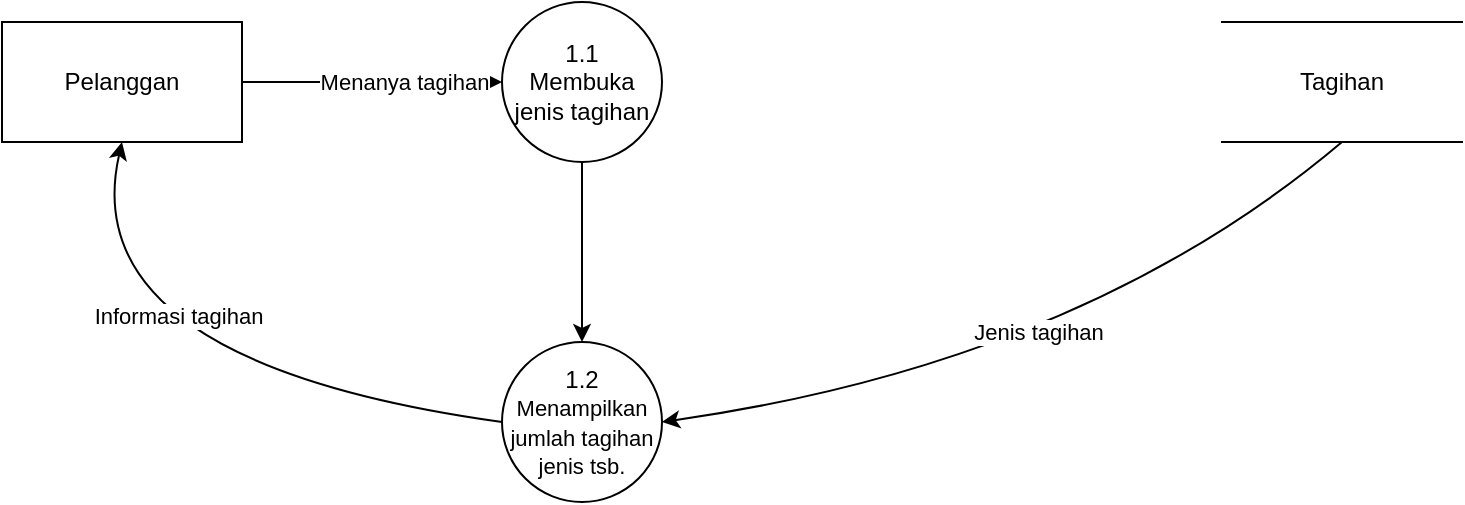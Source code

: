 <mxfile version="12.9.12" type="github" pages="6">
  <diagram id="x2uyPV3DHObJosfZB0lo" name="Page-1">
    <mxGraphModel dx="868" dy="482" grid="1" gridSize="10" guides="1" tooltips="1" connect="1" arrows="1" fold="1" page="1" pageScale="1" pageWidth="850" pageHeight="1100" math="0" shadow="0">
      <root>
        <mxCell id="0" />
        <mxCell id="1" parent="0" />
        <mxCell id="YeDz2mBLeD67s4_r0smp-1" value="Tagihan" style="shape=partialRectangle;whiteSpace=wrap;html=1;left=0;right=0;fillColor=none;" vertex="1" parent="1">
          <mxGeometry x="690" y="60" width="120" height="60" as="geometry" />
        </mxCell>
        <mxCell id="YeDz2mBLeD67s4_r0smp-2" value="1.1&lt;br&gt;Membuka jenis tagihan" style="ellipse;whiteSpace=wrap;html=1;aspect=fixed;" vertex="1" parent="1">
          <mxGeometry x="330" y="50" width="80" height="80" as="geometry" />
        </mxCell>
        <mxCell id="YeDz2mBLeD67s4_r0smp-3" value="Pelanggan" style="rounded=0;whiteSpace=wrap;html=1;" vertex="1" parent="1">
          <mxGeometry x="80" y="60" width="120" height="60" as="geometry" />
        </mxCell>
        <mxCell id="YeDz2mBLeD67s4_r0smp-4" value="1.2&lt;br&gt;&lt;span style=&quot;font-size: 11px&quot;&gt;Menampilkan jumlah tagihan&lt;/span&gt;&lt;br style=&quot;font-size: 11px&quot;&gt;&lt;span style=&quot;font-size: 11px&quot;&gt;jenis tsb.&lt;/span&gt;" style="ellipse;whiteSpace=wrap;html=1;aspect=fixed;" vertex="1" parent="1">
          <mxGeometry x="330" y="220" width="80" height="80" as="geometry" />
        </mxCell>
        <mxCell id="YeDz2mBLeD67s4_r0smp-5" value="" style="endArrow=classic;html=1;exitX=1;exitY=0.5;exitDx=0;exitDy=0;entryX=0;entryY=0.5;entryDx=0;entryDy=0;" edge="1" parent="1" source="YeDz2mBLeD67s4_r0smp-3" target="YeDz2mBLeD67s4_r0smp-2">
          <mxGeometry width="50" height="50" relative="1" as="geometry">
            <mxPoint x="400" y="280" as="sourcePoint" />
            <mxPoint x="450" y="230" as="targetPoint" />
            <Array as="points" />
          </mxGeometry>
        </mxCell>
        <mxCell id="YeDz2mBLeD67s4_r0smp-6" value="Menanya tagihan" style="edgeLabel;html=1;align=center;verticalAlign=middle;resizable=0;points=[];" vertex="1" connectable="0" parent="YeDz2mBLeD67s4_r0smp-5">
          <mxGeometry x="0.246" relative="1" as="geometry">
            <mxPoint as="offset" />
          </mxGeometry>
        </mxCell>
        <mxCell id="YeDz2mBLeD67s4_r0smp-7" value="" style="endArrow=classic;html=1;entryX=0.5;entryY=0;entryDx=0;entryDy=0;exitX=0.5;exitY=1;exitDx=0;exitDy=0;" edge="1" parent="1" source="YeDz2mBLeD67s4_r0smp-2" target="YeDz2mBLeD67s4_r0smp-4">
          <mxGeometry width="50" height="50" relative="1" as="geometry">
            <mxPoint x="350" y="180" as="sourcePoint" />
            <mxPoint x="400" y="130" as="targetPoint" />
          </mxGeometry>
        </mxCell>
        <mxCell id="YeDz2mBLeD67s4_r0smp-10" value="" style="curved=1;endArrow=classic;html=1;entryX=1;entryY=0.5;entryDx=0;entryDy=0;exitX=0.5;exitY=1;exitDx=0;exitDy=0;" edge="1" parent="1" source="YeDz2mBLeD67s4_r0smp-1" target="YeDz2mBLeD67s4_r0smp-4">
          <mxGeometry width="50" height="50" relative="1" as="geometry">
            <mxPoint x="550" y="260" as="sourcePoint" />
            <mxPoint x="600" y="210" as="targetPoint" />
            <Array as="points">
              <mxPoint x="620" y="230" />
            </Array>
          </mxGeometry>
        </mxCell>
        <mxCell id="YeDz2mBLeD67s4_r0smp-11" value="Jenis tagihan" style="edgeLabel;html=1;align=center;verticalAlign=middle;resizable=0;points=[];" vertex="1" connectable="0" parent="YeDz2mBLeD67s4_r0smp-10">
          <mxGeometry x="-0.109" y="-27" relative="1" as="geometry">
            <mxPoint x="-18" y="11" as="offset" />
          </mxGeometry>
        </mxCell>
        <mxCell id="YeDz2mBLeD67s4_r0smp-12" value="" style="curved=1;endArrow=classic;html=1;entryX=0.5;entryY=1;entryDx=0;entryDy=0;exitX=0;exitY=0.5;exitDx=0;exitDy=0;" edge="1" parent="1" source="YeDz2mBLeD67s4_r0smp-4" target="YeDz2mBLeD67s4_r0smp-3">
          <mxGeometry width="50" height="50" relative="1" as="geometry">
            <mxPoint x="115" y="280" as="sourcePoint" />
            <mxPoint x="165" y="230" as="targetPoint" />
            <Array as="points">
              <mxPoint x="115" y="230" />
            </Array>
          </mxGeometry>
        </mxCell>
        <mxCell id="YeDz2mBLeD67s4_r0smp-13" value="Informasi tagihan" style="edgeLabel;html=1;align=center;verticalAlign=middle;resizable=0;points=[];" vertex="1" connectable="0" parent="YeDz2mBLeD67s4_r0smp-12">
          <mxGeometry x="0.023" y="-30" relative="1" as="geometry">
            <mxPoint as="offset" />
          </mxGeometry>
        </mxCell>
      </root>
    </mxGraphModel>
  </diagram>
  <diagram id="XRRsipcDkSFT9Oon70fi" name="DFD Level 0">
    <mxGraphModel dx="868" dy="482" grid="1" gridSize="10" guides="1" tooltips="1" connect="1" arrows="1" fold="1" page="1" pageScale="1" pageWidth="850" pageHeight="1100" math="0" shadow="0">
      <root>
        <mxCell id="V5nm6VMEsf42pmlOnBFW-0" />
        <mxCell id="V5nm6VMEsf42pmlOnBFW-1" parent="V5nm6VMEsf42pmlOnBFW-0" />
        <mxCell id="5T3c043r2tiSzCl4PbMu-0" value="Admin" style="rounded=0;whiteSpace=wrap;html=1;" vertex="1" parent="V5nm6VMEsf42pmlOnBFW-1">
          <mxGeometry x="40" y="40" width="120" height="60" as="geometry" />
        </mxCell>
        <mxCell id="5T3c043r2tiSzCl4PbMu-1" value="1.0&lt;br&gt;Input Data Jenis Transaksi" style="ellipse;whiteSpace=wrap;html=1;aspect=fixed;" vertex="1" parent="V5nm6VMEsf42pmlOnBFW-1">
          <mxGeometry x="340" y="30" width="80" height="80" as="geometry" />
        </mxCell>
        <mxCell id="5T3c043r2tiSzCl4PbMu-2" value="Data Jenis Transaksi" style="shape=partialRectangle;whiteSpace=wrap;html=1;left=0;right=0;fillColor=none;" vertex="1" parent="V5nm6VMEsf42pmlOnBFW-1">
          <mxGeometry x="660" y="40" width="120" height="60" as="geometry" />
        </mxCell>
        <mxCell id="5T3c043r2tiSzCl4PbMu-3" value="2.0&lt;br&gt;Input Data Pelanggan" style="ellipse;whiteSpace=wrap;html=1;aspect=fixed;" vertex="1" parent="V5nm6VMEsf42pmlOnBFW-1">
          <mxGeometry x="340" y="200" width="80" height="80" as="geometry" />
        </mxCell>
        <mxCell id="5T3c043r2tiSzCl4PbMu-4" value="Data Pelanggan" style="shape=partialRectangle;whiteSpace=wrap;html=1;left=0;right=0;fillColor=none;" vertex="1" parent="V5nm6VMEsf42pmlOnBFW-1">
          <mxGeometry x="660" y="210" width="120" height="60" as="geometry" />
        </mxCell>
        <mxCell id="5T3c043r2tiSzCl4PbMu-5" value="3.0&lt;br&gt;Input Pembayaran" style="ellipse;whiteSpace=wrap;html=1;aspect=fixed;" vertex="1" parent="V5nm6VMEsf42pmlOnBFW-1">
          <mxGeometry x="340" y="360" width="80" height="80" as="geometry" />
        </mxCell>
        <mxCell id="5T3c043r2tiSzCl4PbMu-7" value="Data Pembayaran" style="shape=partialRectangle;whiteSpace=wrap;html=1;left=0;right=0;fillColor=none;" vertex="1" parent="V5nm6VMEsf42pmlOnBFW-1">
          <mxGeometry x="40" y="370" width="120" height="60" as="geometry" />
        </mxCell>
        <mxCell id="5T3c043r2tiSzCl4PbMu-8" value="4.0&lt;br&gt;Laporan" style="ellipse;whiteSpace=wrap;html=1;aspect=fixed;" vertex="1" parent="V5nm6VMEsf42pmlOnBFW-1">
          <mxGeometry x="340" y="530" width="80" height="80" as="geometry" />
        </mxCell>
        <mxCell id="5T3c043r2tiSzCl4PbMu-9" value="Ketua Bumdes" style="rounded=0;whiteSpace=wrap;html=1;" vertex="1" parent="V5nm6VMEsf42pmlOnBFW-1">
          <mxGeometry x="710" y="450" width="120" height="60" as="geometry" />
        </mxCell>
        <mxCell id="5T3c043r2tiSzCl4PbMu-11" value="" style="edgeStyle=segmentEdgeStyle;endArrow=classic;html=1;entryX=0;entryY=0.5;entryDx=0;entryDy=0;" edge="1" parent="V5nm6VMEsf42pmlOnBFW-1" target="5T3c043r2tiSzCl4PbMu-2">
          <mxGeometry width="50" height="50" relative="1" as="geometry">
            <mxPoint x="420" y="70" as="sourcePoint" />
            <mxPoint x="470" y="20" as="targetPoint" />
          </mxGeometry>
        </mxCell>
        <mxCell id="5T3c043r2tiSzCl4PbMu-21" value="Data Jenis Transaksi" style="edgeLabel;html=1;align=center;verticalAlign=middle;resizable=0;points=[];" vertex="1" connectable="0" parent="5T3c043r2tiSzCl4PbMu-11">
          <mxGeometry x="-0.35" y="-2" relative="1" as="geometry">
            <mxPoint as="offset" />
          </mxGeometry>
        </mxCell>
        <mxCell id="5T3c043r2tiSzCl4PbMu-12" value="" style="edgeStyle=segmentEdgeStyle;endArrow=classic;html=1;exitX=0.5;exitY=1;exitDx=0;exitDy=0;entryX=0;entryY=0.5;entryDx=0;entryDy=0;" edge="1" parent="V5nm6VMEsf42pmlOnBFW-1" source="5T3c043r2tiSzCl4PbMu-0" target="5T3c043r2tiSzCl4PbMu-3">
          <mxGeometry width="50" height="50" relative="1" as="geometry">
            <mxPoint x="100" y="180" as="sourcePoint" />
            <mxPoint x="150" y="130" as="targetPoint" />
            <Array as="points">
              <mxPoint x="100" y="240" />
            </Array>
          </mxGeometry>
        </mxCell>
        <mxCell id="5T3c043r2tiSzCl4PbMu-22" value="Data Pelanggan" style="edgeLabel;html=1;align=center;verticalAlign=middle;resizable=0;points=[];" vertex="1" connectable="0" parent="5T3c043r2tiSzCl4PbMu-12">
          <mxGeometry x="0.179" y="-2" relative="1" as="geometry">
            <mxPoint as="offset" />
          </mxGeometry>
        </mxCell>
        <mxCell id="5T3c043r2tiSzCl4PbMu-13" value="" style="edgeStyle=segmentEdgeStyle;endArrow=classic;html=1;entryX=0;entryY=0.5;entryDx=0;entryDy=0;" edge="1" parent="V5nm6VMEsf42pmlOnBFW-1" target="5T3c043r2tiSzCl4PbMu-4">
          <mxGeometry width="50" height="50" relative="1" as="geometry">
            <mxPoint x="420" y="240" as="sourcePoint" />
            <mxPoint x="470" y="190" as="targetPoint" />
          </mxGeometry>
        </mxCell>
        <mxCell id="5T3c043r2tiSzCl4PbMu-23" value="Data Pelanggan" style="edgeLabel;html=1;align=center;verticalAlign=middle;resizable=0;points=[];" vertex="1" connectable="0" parent="5T3c043r2tiSzCl4PbMu-13">
          <mxGeometry x="-0.325" y="3" relative="1" as="geometry">
            <mxPoint as="offset" />
          </mxGeometry>
        </mxCell>
        <mxCell id="5T3c043r2tiSzCl4PbMu-14" value="" style="edgeStyle=segmentEdgeStyle;endArrow=classic;html=1;exitX=0.5;exitY=1;exitDx=0;exitDy=0;entryX=1;entryY=0.5;entryDx=0;entryDy=0;" edge="1" parent="V5nm6VMEsf42pmlOnBFW-1" source="5T3c043r2tiSzCl4PbMu-4" target="5T3c043r2tiSzCl4PbMu-5">
          <mxGeometry width="50" height="50" relative="1" as="geometry">
            <mxPoint x="600" y="420" as="sourcePoint" />
            <mxPoint x="650" y="370" as="targetPoint" />
            <Array as="points">
              <mxPoint x="720" y="400" />
            </Array>
          </mxGeometry>
        </mxCell>
        <mxCell id="5T3c043r2tiSzCl4PbMu-24" value="Data Pelanggan" style="edgeLabel;html=1;align=center;verticalAlign=middle;resizable=0;points=[];" vertex="1" connectable="0" parent="5T3c043r2tiSzCl4PbMu-14">
          <mxGeometry x="0.414" y="-2" relative="1" as="geometry">
            <mxPoint as="offset" />
          </mxGeometry>
        </mxCell>
        <mxCell id="5T3c043r2tiSzCl4PbMu-15" value="" style="edgeStyle=segmentEdgeStyle;endArrow=classic;html=1;entryX=1;entryY=0.5;entryDx=0;entryDy=0;exitX=0;exitY=0.5;exitDx=0;exitDy=0;" edge="1" parent="V5nm6VMEsf42pmlOnBFW-1" source="5T3c043r2tiSzCl4PbMu-5" target="5T3c043r2tiSzCl4PbMu-7">
          <mxGeometry width="50" height="50" relative="1" as="geometry">
            <mxPoint x="210" y="410" as="sourcePoint" />
            <mxPoint x="260" y="360" as="targetPoint" />
          </mxGeometry>
        </mxCell>
        <mxCell id="5T3c043r2tiSzCl4PbMu-25" value="Data Pembayaran" style="edgeLabel;html=1;align=center;verticalAlign=middle;resizable=0;points=[];" vertex="1" connectable="0" parent="5T3c043r2tiSzCl4PbMu-15">
          <mxGeometry x="-0.133" relative="1" as="geometry">
            <mxPoint as="offset" />
          </mxGeometry>
        </mxCell>
        <mxCell id="5T3c043r2tiSzCl4PbMu-16" value="" style="edgeStyle=segmentEdgeStyle;endArrow=classic;html=1;entryX=0;entryY=0.5;entryDx=0;entryDy=0;exitX=0.5;exitY=1;exitDx=0;exitDy=0;" edge="1" parent="V5nm6VMEsf42pmlOnBFW-1" source="5T3c043r2tiSzCl4PbMu-7" target="5T3c043r2tiSzCl4PbMu-8">
          <mxGeometry width="50" height="50" relative="1" as="geometry">
            <mxPoint x="70" y="550" as="sourcePoint" />
            <mxPoint x="120" y="500" as="targetPoint" />
            <Array as="points">
              <mxPoint x="100" y="570" />
            </Array>
          </mxGeometry>
        </mxCell>
        <mxCell id="5T3c043r2tiSzCl4PbMu-17" value="" style="edgeStyle=segmentEdgeStyle;endArrow=classic;html=1;exitX=1;exitY=0.5;exitDx=0;exitDy=0;entryX=0.5;entryY=1;entryDx=0;entryDy=0;" edge="1" parent="V5nm6VMEsf42pmlOnBFW-1" source="5T3c043r2tiSzCl4PbMu-8" target="5T3c043r2tiSzCl4PbMu-9">
          <mxGeometry width="50" height="50" relative="1" as="geometry">
            <mxPoint x="480" y="540" as="sourcePoint" />
            <mxPoint x="530" y="490" as="targetPoint" />
          </mxGeometry>
        </mxCell>
        <mxCell id="5T3c043r2tiSzCl4PbMu-26" value="Laporan Data Pelanggan&lt;br&gt;Laporan Data Pembayaran" style="edgeLabel;html=1;align=center;verticalAlign=middle;resizable=0;points=[];" vertex="1" connectable="0" parent="5T3c043r2tiSzCl4PbMu-17">
          <mxGeometry x="-0.41" relative="1" as="geometry">
            <mxPoint as="offset" />
          </mxGeometry>
        </mxCell>
        <mxCell id="5T3c043r2tiSzCl4PbMu-18" value="" style="edgeStyle=segmentEdgeStyle;endArrow=classic;html=1;exitX=0.708;exitY=1.017;exitDx=0;exitDy=0;exitPerimeter=0;entryX=1;entryY=0;entryDx=0;entryDy=0;" edge="1" parent="V5nm6VMEsf42pmlOnBFW-1" source="5T3c043r2tiSzCl4PbMu-4" target="5T3c043r2tiSzCl4PbMu-8">
          <mxGeometry width="50" height="50" relative="1" as="geometry">
            <mxPoint x="440" y="420" as="sourcePoint" />
            <mxPoint x="490" y="370" as="targetPoint" />
            <Array as="points">
              <mxPoint x="745" y="440" />
              <mxPoint x="408" y="440" />
            </Array>
          </mxGeometry>
        </mxCell>
        <mxCell id="5T3c043r2tiSzCl4PbMu-19" value="" style="edgeStyle=segmentEdgeStyle;endArrow=classic;html=1;exitX=1;exitY=0.5;exitDx=0;exitDy=0;entryX=0;entryY=0.5;entryDx=0;entryDy=0;" edge="1" parent="V5nm6VMEsf42pmlOnBFW-1" source="5T3c043r2tiSzCl4PbMu-0" target="5T3c043r2tiSzCl4PbMu-1">
          <mxGeometry width="50" height="50" relative="1" as="geometry">
            <mxPoint x="440" y="200" as="sourcePoint" />
            <mxPoint x="300" y="100" as="targetPoint" />
          </mxGeometry>
        </mxCell>
        <mxCell id="5T3c043r2tiSzCl4PbMu-20" value="Data Jenis Transaksi" style="edgeLabel;html=1;align=center;verticalAlign=middle;resizable=0;points=[];" vertex="1" connectable="0" parent="5T3c043r2tiSzCl4PbMu-19">
          <mxGeometry x="-0.189" y="-1" relative="1" as="geometry">
            <mxPoint as="offset" />
          </mxGeometry>
        </mxCell>
      </root>
    </mxGraphModel>
  </diagram>
  <diagram id="Q7vKuFgOCFAXmChEEwMy" name="Level 1 Proses 1">
    <mxGraphModel dx="868" dy="482" grid="1" gridSize="10" guides="1" tooltips="1" connect="1" arrows="1" fold="1" page="1" pageScale="1" pageWidth="850" pageHeight="1100" math="0" shadow="0">
      <root>
        <mxCell id="r5U4WJMmWMxS9FMFbvUE-0" />
        <mxCell id="r5U4WJMmWMxS9FMFbvUE-1" parent="r5U4WJMmWMxS9FMFbvUE-0" />
        <mxCell id="4419QiaQpcCnCYqTgpPC-0" value="Admin" style="rounded=0;whiteSpace=wrap;html=1;" vertex="1" parent="r5U4WJMmWMxS9FMFbvUE-1">
          <mxGeometry x="40" y="230" width="120" height="60" as="geometry" />
        </mxCell>
        <mxCell id="4419QiaQpcCnCYqTgpPC-1" value="1.0&lt;br&gt;Data Pelanggan" style="ellipse;whiteSpace=wrap;html=1;aspect=fixed;" vertex="1" parent="r5U4WJMmWMxS9FMFbvUE-1">
          <mxGeometry x="360" y="80" width="80" height="80" as="geometry" />
        </mxCell>
        <mxCell id="4419QiaQpcCnCYqTgpPC-2" value="1.1&lt;br&gt;Edit Data Pelanggan" style="ellipse;whiteSpace=wrap;html=1;aspect=fixed;" vertex="1" parent="r5U4WJMmWMxS9FMFbvUE-1">
          <mxGeometry x="360" y="220" width="80" height="80" as="geometry" />
        </mxCell>
        <mxCell id="4419QiaQpcCnCYqTgpPC-4" value="1.2&lt;br&gt;Hapus Data Pelanggan" style="ellipse;whiteSpace=wrap;html=1;aspect=fixed;" vertex="1" parent="r5U4WJMmWMxS9FMFbvUE-1">
          <mxGeometry x="360" y="360" width="80" height="80" as="geometry" />
        </mxCell>
        <mxCell id="4419QiaQpcCnCYqTgpPC-5" value="Jenis Transaksi" style="rounded=0;whiteSpace=wrap;html=1;" vertex="1" parent="r5U4WJMmWMxS9FMFbvUE-1">
          <mxGeometry x="180" y="160" width="120" height="50" as="geometry" />
        </mxCell>
        <mxCell id="4419QiaQpcCnCYqTgpPC-6" value="Data Pelanggan" style="shape=partialRectangle;whiteSpace=wrap;html=1;left=0;right=0;fillColor=none;" vertex="1" parent="r5U4WJMmWMxS9FMFbvUE-1">
          <mxGeometry x="670" y="230" width="120" height="60" as="geometry" />
        </mxCell>
        <mxCell id="4419QiaQpcCnCYqTgpPC-7" value="" style="edgeStyle=segmentEdgeStyle;endArrow=classic;html=1;entryX=0;entryY=0.5;entryDx=0;entryDy=0;exitX=0.5;exitY=0;exitDx=0;exitDy=0;" edge="1" parent="r5U4WJMmWMxS9FMFbvUE-1" source="4419QiaQpcCnCYqTgpPC-0" target="4419QiaQpcCnCYqTgpPC-1">
          <mxGeometry width="50" height="50" relative="1" as="geometry">
            <mxPoint x="170" y="120" as="sourcePoint" />
            <mxPoint x="220" y="70" as="targetPoint" />
            <Array as="points">
              <mxPoint x="100" y="120" />
            </Array>
          </mxGeometry>
        </mxCell>
        <mxCell id="4419QiaQpcCnCYqTgpPC-23" value="Data Pelanggan" style="edgeLabel;html=1;align=center;verticalAlign=middle;resizable=0;points=[];" vertex="1" connectable="0" parent="4419QiaQpcCnCYqTgpPC-7">
          <mxGeometry x="0.141" y="3" relative="1" as="geometry">
            <mxPoint as="offset" />
          </mxGeometry>
        </mxCell>
        <mxCell id="4419QiaQpcCnCYqTgpPC-8" value="" style="edgeStyle=segmentEdgeStyle;endArrow=classic;html=1;entryX=0.5;entryY=0;entryDx=0;entryDy=0;" edge="1" parent="r5U4WJMmWMxS9FMFbvUE-1" target="4419QiaQpcCnCYqTgpPC-6">
          <mxGeometry width="50" height="50" relative="1" as="geometry">
            <mxPoint x="440" y="120" as="sourcePoint" />
            <mxPoint x="490" y="70" as="targetPoint" />
          </mxGeometry>
        </mxCell>
        <mxCell id="4419QiaQpcCnCYqTgpPC-14" value="" style="edgeStyle=segmentEdgeStyle;endArrow=classic;html=1;exitX=1;exitY=0.5;exitDx=0;exitDy=0;entryX=0;entryY=0.5;entryDx=0;entryDy=0;" edge="1" parent="r5U4WJMmWMxS9FMFbvUE-1" source="4419QiaQpcCnCYqTgpPC-0" target="4419QiaQpcCnCYqTgpPC-2">
          <mxGeometry width="50" height="50" relative="1" as="geometry">
            <mxPoint x="400" y="280" as="sourcePoint" />
            <mxPoint x="450" y="230" as="targetPoint" />
          </mxGeometry>
        </mxCell>
        <mxCell id="4419QiaQpcCnCYqTgpPC-26" value="Data Pelanggan" style="edgeLabel;html=1;align=center;verticalAlign=middle;resizable=0;points=[];" vertex="1" connectable="0" parent="4419QiaQpcCnCYqTgpPC-14">
          <mxGeometry x="0.14" y="2" relative="1" as="geometry">
            <mxPoint x="26" y="2" as="offset" />
          </mxGeometry>
        </mxCell>
        <mxCell id="4419QiaQpcCnCYqTgpPC-15" value="" style="edgeStyle=segmentEdgeStyle;endArrow=classic;html=1;entryX=0;entryY=0.5;entryDx=0;entryDy=0;exitX=1;exitY=0.5;exitDx=0;exitDy=0;" edge="1" parent="r5U4WJMmWMxS9FMFbvUE-1" source="4419QiaQpcCnCYqTgpPC-2" target="4419QiaQpcCnCYqTgpPC-6">
          <mxGeometry width="50" height="50" relative="1" as="geometry">
            <mxPoint x="400" y="280" as="sourcePoint" />
            <mxPoint x="450" y="230" as="targetPoint" />
          </mxGeometry>
        </mxCell>
        <mxCell id="4419QiaQpcCnCYqTgpPC-16" value="" style="shape=requiredInterface;html=1;verticalLabelPosition=bottom;rotation=-90;" vertex="1" parent="r5U4WJMmWMxS9FMFbvUE-1">
          <mxGeometry x="235" y="246" width="10" height="20" as="geometry" />
        </mxCell>
        <mxCell id="4419QiaQpcCnCYqTgpPC-18" value="" style="edgeStyle=segmentEdgeStyle;endArrow=classic;html=1;entryX=0.5;entryY=1;entryDx=0;entryDy=0;" edge="1" parent="r5U4WJMmWMxS9FMFbvUE-1" target="4419QiaQpcCnCYqTgpPC-5">
          <mxGeometry width="50" height="50" relative="1" as="geometry">
            <mxPoint x="240" y="250" as="sourcePoint" />
            <mxPoint x="450" y="230" as="targetPoint" />
          </mxGeometry>
        </mxCell>
        <mxCell id="4419QiaQpcCnCYqTgpPC-19" value="" style="edgeStyle=segmentEdgeStyle;endArrow=classic;html=1;entryX=0;entryY=0;entryDx=0;entryDy=0;" edge="1" parent="r5U4WJMmWMxS9FMFbvUE-1" target="4419QiaQpcCnCYqTgpPC-4">
          <mxGeometry width="50" height="50" relative="1" as="geometry">
            <mxPoint x="240" y="260" as="sourcePoint" />
            <mxPoint x="450" y="230" as="targetPoint" />
            <Array as="points">
              <mxPoint x="240" y="372" />
            </Array>
          </mxGeometry>
        </mxCell>
        <mxCell id="4419QiaQpcCnCYqTgpPC-20" value="" style="edgeStyle=segmentEdgeStyle;endArrow=classic;html=1;entryX=0;entryY=0.5;entryDx=0;entryDy=0;exitX=0.5;exitY=1;exitDx=0;exitDy=0;" edge="1" parent="r5U4WJMmWMxS9FMFbvUE-1" source="4419QiaQpcCnCYqTgpPC-0" target="4419QiaQpcCnCYqTgpPC-4">
          <mxGeometry width="50" height="50" relative="1" as="geometry">
            <mxPoint x="400" y="280" as="sourcePoint" />
            <mxPoint x="450" y="230" as="targetPoint" />
            <Array as="points">
              <mxPoint x="100" y="400" />
            </Array>
          </mxGeometry>
        </mxCell>
        <mxCell id="4419QiaQpcCnCYqTgpPC-27" value="Data Pelanggan" style="edgeLabel;html=1;align=center;verticalAlign=middle;resizable=0;points=[];" vertex="1" connectable="0" parent="4419QiaQpcCnCYqTgpPC-20">
          <mxGeometry x="0.178" y="-2" relative="1" as="geometry">
            <mxPoint as="offset" />
          </mxGeometry>
        </mxCell>
        <mxCell id="4419QiaQpcCnCYqTgpPC-21" value="" style="edgeStyle=segmentEdgeStyle;endArrow=classic;html=1;entryX=0.5;entryY=1;entryDx=0;entryDy=0;exitX=1;exitY=0.5;exitDx=0;exitDy=0;" edge="1" parent="r5U4WJMmWMxS9FMFbvUE-1" source="4419QiaQpcCnCYqTgpPC-4" target="4419QiaQpcCnCYqTgpPC-6">
          <mxGeometry width="50" height="50" relative="1" as="geometry">
            <mxPoint x="400" y="280" as="sourcePoint" />
            <mxPoint x="450" y="230" as="targetPoint" />
          </mxGeometry>
        </mxCell>
        <mxCell id="4419QiaQpcCnCYqTgpPC-22" value="" style="edgeStyle=segmentEdgeStyle;endArrow=classic;html=1;entryX=0.5;entryY=1;entryDx=0;entryDy=0;exitX=1;exitY=0.5;exitDx=0;exitDy=0;" edge="1" parent="r5U4WJMmWMxS9FMFbvUE-1" source="4419QiaQpcCnCYqTgpPC-5" target="4419QiaQpcCnCYqTgpPC-1">
          <mxGeometry width="50" height="50" relative="1" as="geometry">
            <mxPoint x="400" y="280" as="sourcePoint" />
            <mxPoint x="450" y="230" as="targetPoint" />
          </mxGeometry>
        </mxCell>
        <mxCell id="4419QiaQpcCnCYqTgpPC-25" value="" style="edgeStyle=segmentEdgeStyle;endArrow=classic;html=1;entryX=0;entryY=0;entryDx=0;entryDy=0;exitX=0.75;exitY=1;exitDx=0;exitDy=0;" edge="1" parent="r5U4WJMmWMxS9FMFbvUE-1" source="4419QiaQpcCnCYqTgpPC-5" target="4419QiaQpcCnCYqTgpPC-2">
          <mxGeometry width="50" height="50" relative="1" as="geometry">
            <mxPoint x="400" y="280" as="sourcePoint" />
            <mxPoint x="450" y="230" as="targetPoint" />
            <Array as="points">
              <mxPoint x="270" y="232" />
            </Array>
          </mxGeometry>
        </mxCell>
        <mxCell id="4419QiaQpcCnCYqTgpPC-28" value="" style="edgeStyle=segmentEdgeStyle;endArrow=classic;html=1;entryX=1;entryY=1;entryDx=0;entryDy=0;exitX=0;exitY=0;exitDx=0;exitDy=0;" edge="1" parent="r5U4WJMmWMxS9FMFbvUE-1" source="4419QiaQpcCnCYqTgpPC-6" target="4419QiaQpcCnCYqTgpPC-1">
          <mxGeometry width="50" height="50" relative="1" as="geometry">
            <mxPoint x="400" y="280" as="sourcePoint" />
            <mxPoint x="450" y="230" as="targetPoint" />
            <Array as="points">
              <mxPoint x="500" y="230" />
              <mxPoint x="500" y="148" />
            </Array>
          </mxGeometry>
        </mxCell>
      </root>
    </mxGraphModel>
  </diagram>
  <diagram id="KscephIpSHYcddzwC2S9" name="Level 1 Proses 2">
    <mxGraphModel dx="868" dy="482" grid="1" gridSize="10" guides="1" tooltips="1" connect="1" arrows="1" fold="1" page="1" pageScale="1" pageWidth="850" pageHeight="1100" math="0" shadow="0">
      <root>
        <mxCell id="oIXe2hJ34dPS61uC8qOo-0" />
        <mxCell id="oIXe2hJ34dPS61uC8qOo-1" parent="oIXe2hJ34dPS61uC8qOo-0" />
        <mxCell id="oIXe2hJ34dPS61uC8qOo-2" value="2.0&lt;br&gt;Data Jenis Transaksi" style="ellipse;whiteSpace=wrap;html=1;aspect=fixed;" vertex="1" parent="oIXe2hJ34dPS61uC8qOo-1">
          <mxGeometry x="360" y="40" width="80" height="80" as="geometry" />
        </mxCell>
        <mxCell id="oIXe2hJ34dPS61uC8qOo-3" value="2.1&lt;br&gt;Edit Data Jenis Transaksi" style="ellipse;whiteSpace=wrap;html=1;aspect=fixed;" vertex="1" parent="oIXe2hJ34dPS61uC8qOo-1">
          <mxGeometry x="360" y="200" width="80" height="80" as="geometry" />
        </mxCell>
        <mxCell id="oIXe2hJ34dPS61uC8qOo-4" value="2.2&lt;br&gt;Hapus Data Jenis Transaksi" style="ellipse;whiteSpace=wrap;html=1;aspect=fixed;" vertex="1" parent="oIXe2hJ34dPS61uC8qOo-1">
          <mxGeometry x="360" y="360" width="80" height="80" as="geometry" />
        </mxCell>
        <mxCell id="oIXe2hJ34dPS61uC8qOo-5" value="Admin" style="rounded=0;whiteSpace=wrap;html=1;" vertex="1" parent="oIXe2hJ34dPS61uC8qOo-1">
          <mxGeometry x="30" y="210" width="120" height="60" as="geometry" />
        </mxCell>
        <mxCell id="Xz6Jzxea1puElMB6Vpul-0" value="Data Jenis Transaksi" style="shape=partialRectangle;whiteSpace=wrap;html=1;left=0;right=0;fillColor=none;" vertex="1" parent="oIXe2hJ34dPS61uC8qOo-1">
          <mxGeometry x="700" y="210" width="120" height="60" as="geometry" />
        </mxCell>
        <mxCell id="Xz6Jzxea1puElMB6Vpul-1" value="" style="edgeStyle=segmentEdgeStyle;endArrow=classic;html=1;entryX=0;entryY=0.5;entryDx=0;entryDy=0;exitX=1;exitY=0.5;exitDx=0;exitDy=0;" edge="1" parent="oIXe2hJ34dPS61uC8qOo-1" source="oIXe2hJ34dPS61uC8qOo-5" target="oIXe2hJ34dPS61uC8qOo-3">
          <mxGeometry width="50" height="50" relative="1" as="geometry">
            <mxPoint x="400" y="200" as="sourcePoint" />
            <mxPoint x="450" y="150" as="targetPoint" />
          </mxGeometry>
        </mxCell>
        <mxCell id="Xz6Jzxea1puElMB6Vpul-8" value="Data Jenis Transaksi" style="edgeLabel;html=1;align=center;verticalAlign=middle;resizable=0;points=[];" vertex="1" connectable="0" parent="Xz6Jzxea1puElMB6Vpul-1">
          <mxGeometry x="-0.333" relative="1" as="geometry">
            <mxPoint as="offset" />
          </mxGeometry>
        </mxCell>
        <mxCell id="Xz6Jzxea1puElMB6Vpul-2" value="" style="edgeStyle=segmentEdgeStyle;endArrow=classic;html=1;entryX=0;entryY=0.5;entryDx=0;entryDy=0;exitX=0.5;exitY=0;exitDx=0;exitDy=0;" edge="1" parent="oIXe2hJ34dPS61uC8qOo-1" source="oIXe2hJ34dPS61uC8qOo-5" target="oIXe2hJ34dPS61uC8qOo-2">
          <mxGeometry width="50" height="50" relative="1" as="geometry">
            <mxPoint x="400" y="200" as="sourcePoint" />
            <mxPoint x="450" y="150" as="targetPoint" />
            <Array as="points">
              <mxPoint x="90" y="80" />
            </Array>
          </mxGeometry>
        </mxCell>
        <mxCell id="Xz6Jzxea1puElMB6Vpul-7" value="Data Jenis Transaksi" style="edgeLabel;html=1;align=center;verticalAlign=middle;resizable=0;points=[];" vertex="1" connectable="0" parent="Xz6Jzxea1puElMB6Vpul-2">
          <mxGeometry x="0.165" y="1" relative="1" as="geometry">
            <mxPoint as="offset" />
          </mxGeometry>
        </mxCell>
        <mxCell id="Xz6Jzxea1puElMB6Vpul-3" value="" style="edgeStyle=segmentEdgeStyle;endArrow=classic;html=1;entryX=0;entryY=0.5;entryDx=0;entryDy=0;exitX=0.5;exitY=1;exitDx=0;exitDy=0;" edge="1" parent="oIXe2hJ34dPS61uC8qOo-1" source="oIXe2hJ34dPS61uC8qOo-5" target="oIXe2hJ34dPS61uC8qOo-4">
          <mxGeometry width="50" height="50" relative="1" as="geometry">
            <mxPoint x="400" y="350" as="sourcePoint" />
            <mxPoint x="450" y="300" as="targetPoint" />
            <Array as="points">
              <mxPoint x="90" y="400" />
            </Array>
          </mxGeometry>
        </mxCell>
        <mxCell id="Xz6Jzxea1puElMB6Vpul-9" value="Data Jenis Transaksi" style="edgeLabel;html=1;align=center;verticalAlign=middle;resizable=0;points=[];" vertex="1" connectable="0" parent="Xz6Jzxea1puElMB6Vpul-3">
          <mxGeometry x="0.225" y="2" relative="1" as="geometry">
            <mxPoint as="offset" />
          </mxGeometry>
        </mxCell>
        <mxCell id="Xz6Jzxea1puElMB6Vpul-4" value="" style="edgeStyle=segmentEdgeStyle;endArrow=classic;html=1;exitX=1;exitY=0.5;exitDx=0;exitDy=0;entryX=0.5;entryY=1;entryDx=0;entryDy=0;" edge="1" parent="oIXe2hJ34dPS61uC8qOo-1" source="oIXe2hJ34dPS61uC8qOo-4" target="Xz6Jzxea1puElMB6Vpul-0">
          <mxGeometry width="50" height="50" relative="1" as="geometry">
            <mxPoint x="400" y="350" as="sourcePoint" />
            <mxPoint x="450" y="300" as="targetPoint" />
          </mxGeometry>
        </mxCell>
        <mxCell id="Xz6Jzxea1puElMB6Vpul-5" value="" style="edgeStyle=segmentEdgeStyle;endArrow=classic;html=1;entryX=0;entryY=0.5;entryDx=0;entryDy=0;exitX=1;exitY=0.5;exitDx=0;exitDy=0;" edge="1" parent="oIXe2hJ34dPS61uC8qOo-1" source="oIXe2hJ34dPS61uC8qOo-3" target="Xz6Jzxea1puElMB6Vpul-0">
          <mxGeometry width="50" height="50" relative="1" as="geometry">
            <mxPoint x="400" y="350" as="sourcePoint" />
            <mxPoint x="450" y="300" as="targetPoint" />
            <Array as="points">
              <mxPoint x="530" y="240" />
              <mxPoint x="530" y="240" />
            </Array>
          </mxGeometry>
        </mxCell>
        <mxCell id="Xz6Jzxea1puElMB6Vpul-6" value="" style="edgeStyle=segmentEdgeStyle;endArrow=classic;html=1;entryX=0.5;entryY=0;entryDx=0;entryDy=0;exitX=1;exitY=0.5;exitDx=0;exitDy=0;" edge="1" parent="oIXe2hJ34dPS61uC8qOo-1" source="oIXe2hJ34dPS61uC8qOo-2" target="Xz6Jzxea1puElMB6Vpul-0">
          <mxGeometry width="50" height="50" relative="1" as="geometry">
            <mxPoint x="400" y="200" as="sourcePoint" />
            <mxPoint x="450" y="150" as="targetPoint" />
          </mxGeometry>
        </mxCell>
        <mxCell id="Xz6Jzxea1puElMB6Vpul-10" value="Data Jenis Transaksi" style="edgeLabel;html=1;align=center;verticalAlign=middle;resizable=0;points=[];" vertex="1" connectable="0" parent="Xz6Jzxea1puElMB6Vpul-6">
          <mxGeometry x="-0.569" y="1" relative="1" as="geometry">
            <mxPoint as="offset" />
          </mxGeometry>
        </mxCell>
      </root>
    </mxGraphModel>
  </diagram>
  <diagram id="NU0VYjOgM1rJrwp3VSBe" name="Level 1 Proses 3">
    <mxGraphModel dx="868" dy="482" grid="1" gridSize="10" guides="1" tooltips="1" connect="1" arrows="1" fold="1" page="1" pageScale="1" pageWidth="850" pageHeight="1100" math="0" shadow="0">
      <root>
        <mxCell id="Ul_xnCQse2tLeVbzJ4KT-0" />
        <mxCell id="Ul_xnCQse2tLeVbzJ4KT-1" parent="Ul_xnCQse2tLeVbzJ4KT-0" />
        <mxCell id="Ul_xnCQse2tLeVbzJ4KT-2" value="3.0&lt;br&gt;Verifikasi Pembayaran" style="ellipse;whiteSpace=wrap;html=1;aspect=fixed;" vertex="1" parent="Ul_xnCQse2tLeVbzJ4KT-1">
          <mxGeometry x="320" y="60" width="80" height="80" as="geometry" />
        </mxCell>
        <mxCell id="Ul_xnCQse2tLeVbzJ4KT-3" value="3.1&lt;br&gt;Input Pembayaran" style="ellipse;whiteSpace=wrap;html=1;aspect=fixed;" vertex="1" parent="Ul_xnCQse2tLeVbzJ4KT-1">
          <mxGeometry x="320" y="190" width="80" height="80" as="geometry" />
        </mxCell>
        <mxCell id="Ul_xnCQse2tLeVbzJ4KT-4" value="3.2&lt;br&gt;Cetak Struk Pembayaran" style="ellipse;whiteSpace=wrap;html=1;aspect=fixed;" vertex="1" parent="Ul_xnCQse2tLeVbzJ4KT-1">
          <mxGeometry x="320" y="320" width="80" height="80" as="geometry" />
        </mxCell>
        <mxCell id="Ul_xnCQse2tLeVbzJ4KT-5" value="Admin" style="rounded=0;whiteSpace=wrap;html=1;" vertex="1" parent="Ul_xnCQse2tLeVbzJ4KT-1">
          <mxGeometry x="40" y="200" width="120" height="60" as="geometry" />
        </mxCell>
        <mxCell id="Ul_xnCQse2tLeVbzJ4KT-6" value="Data Pembayaran" style="shape=partialRectangle;whiteSpace=wrap;html=1;left=0;right=0;fillColor=none;" vertex="1" parent="Ul_xnCQse2tLeVbzJ4KT-1">
          <mxGeometry x="660" y="200" width="120" height="60" as="geometry" />
        </mxCell>
        <mxCell id="Ul_xnCQse2tLeVbzJ4KT-7" value="Pelanggan" style="rounded=0;whiteSpace=wrap;html=1;" vertex="1" parent="Ul_xnCQse2tLeVbzJ4KT-1">
          <mxGeometry x="660" y="330" width="120" height="60" as="geometry" />
        </mxCell>
        <mxCell id="Ul_xnCQse2tLeVbzJ4KT-8" value="" style="edgeStyle=segmentEdgeStyle;endArrow=classic;html=1;exitX=0.5;exitY=0;exitDx=0;exitDy=0;entryX=0;entryY=0.5;entryDx=0;entryDy=0;" edge="1" parent="Ul_xnCQse2tLeVbzJ4KT-1" source="Ul_xnCQse2tLeVbzJ4KT-5" target="Ul_xnCQse2tLeVbzJ4KT-2">
          <mxGeometry width="50" height="50" relative="1" as="geometry">
            <mxPoint x="400" y="280" as="sourcePoint" />
            <mxPoint x="450" y="230" as="targetPoint" />
            <Array as="points">
              <mxPoint x="100" y="100" />
            </Array>
          </mxGeometry>
        </mxCell>
        <mxCell id="Ul_xnCQse2tLeVbzJ4KT-15" value="Data Pembayaran" style="edgeLabel;html=1;align=center;verticalAlign=middle;resizable=0;points=[];" vertex="1" connectable="0" parent="Ul_xnCQse2tLeVbzJ4KT-8">
          <mxGeometry x="-0.375" y="-58" relative="1" as="geometry">
            <mxPoint x="58" y="-59" as="offset" />
          </mxGeometry>
        </mxCell>
        <mxCell id="Ul_xnCQse2tLeVbzJ4KT-9" value="" style="edgeStyle=segmentEdgeStyle;endArrow=classic;html=1;exitX=0.5;exitY=1;exitDx=0;exitDy=0;entryX=0;entryY=0.5;entryDx=0;entryDy=0;" edge="1" parent="Ul_xnCQse2tLeVbzJ4KT-1" source="Ul_xnCQse2tLeVbzJ4KT-5" target="Ul_xnCQse2tLeVbzJ4KT-4">
          <mxGeometry width="50" height="50" relative="1" as="geometry">
            <mxPoint x="400" y="280" as="sourcePoint" />
            <mxPoint x="450" y="230" as="targetPoint" />
            <Array as="points">
              <mxPoint x="100" y="360" />
            </Array>
          </mxGeometry>
        </mxCell>
        <mxCell id="Ul_xnCQse2tLeVbzJ4KT-17" value="Data Pembayaran" style="edgeLabel;html=1;align=center;verticalAlign=middle;resizable=0;points=[];" vertex="1" connectable="0" parent="Ul_xnCQse2tLeVbzJ4KT-9">
          <mxGeometry x="0.225" y="1" relative="1" as="geometry">
            <mxPoint as="offset" />
          </mxGeometry>
        </mxCell>
        <mxCell id="Ul_xnCQse2tLeVbzJ4KT-10" value="" style="edgeStyle=segmentEdgeStyle;endArrow=classic;html=1;exitX=1;exitY=0.5;exitDx=0;exitDy=0;entryX=0;entryY=0.5;entryDx=0;entryDy=0;" edge="1" parent="Ul_xnCQse2tLeVbzJ4KT-1" source="Ul_xnCQse2tLeVbzJ4KT-5" target="Ul_xnCQse2tLeVbzJ4KT-3">
          <mxGeometry width="50" height="50" relative="1" as="geometry">
            <mxPoint x="400" y="280" as="sourcePoint" />
            <mxPoint x="450" y="230" as="targetPoint" />
          </mxGeometry>
        </mxCell>
        <mxCell id="Ul_xnCQse2tLeVbzJ4KT-16" value="Data Pembayaran" style="edgeLabel;html=1;align=center;verticalAlign=middle;resizable=0;points=[];" vertex="1" connectable="0" parent="Ul_xnCQse2tLeVbzJ4KT-10">
          <mxGeometry x="-0.225" relative="1" as="geometry">
            <mxPoint as="offset" />
          </mxGeometry>
        </mxCell>
        <mxCell id="Ul_xnCQse2tLeVbzJ4KT-11" value="" style="edgeStyle=segmentEdgeStyle;endArrow=classic;html=1;exitX=0.5;exitY=1;exitDx=0;exitDy=0;entryX=0.5;entryY=0;entryDx=0;entryDy=0;" edge="1" parent="Ul_xnCQse2tLeVbzJ4KT-1" source="Ul_xnCQse2tLeVbzJ4KT-2" target="Ul_xnCQse2tLeVbzJ4KT-3">
          <mxGeometry width="50" height="50" relative="1" as="geometry">
            <mxPoint x="400" y="280" as="sourcePoint" />
            <mxPoint x="450" y="230" as="targetPoint" />
          </mxGeometry>
        </mxCell>
        <mxCell id="Ul_xnCQse2tLeVbzJ4KT-12" value="" style="edgeStyle=segmentEdgeStyle;endArrow=classic;html=1;entryX=0;entryY=0.5;entryDx=0;entryDy=0;exitX=1;exitY=0.5;exitDx=0;exitDy=0;" edge="1" parent="Ul_xnCQse2tLeVbzJ4KT-1" source="Ul_xnCQse2tLeVbzJ4KT-3" target="Ul_xnCQse2tLeVbzJ4KT-6">
          <mxGeometry width="50" height="50" relative="1" as="geometry">
            <mxPoint x="400" y="280" as="sourcePoint" />
            <mxPoint x="450" y="230" as="targetPoint" />
          </mxGeometry>
        </mxCell>
        <mxCell id="Ul_xnCQse2tLeVbzJ4KT-13" value="" style="edgeStyle=segmentEdgeStyle;endArrow=classic;html=1;exitX=1;exitY=0.5;exitDx=0;exitDy=0;entryX=0;entryY=0.5;entryDx=0;entryDy=0;" edge="1" parent="Ul_xnCQse2tLeVbzJ4KT-1" source="Ul_xnCQse2tLeVbzJ4KT-4" target="Ul_xnCQse2tLeVbzJ4KT-7">
          <mxGeometry width="50" height="50" relative="1" as="geometry">
            <mxPoint x="400" y="280" as="sourcePoint" />
            <mxPoint x="450" y="230" as="targetPoint" />
          </mxGeometry>
        </mxCell>
        <mxCell id="Ul_xnCQse2tLeVbzJ4KT-14" value="" style="edgeStyle=segmentEdgeStyle;endArrow=classic;html=1;entryX=0.5;entryY=0;entryDx=0;entryDy=0;exitX=0.5;exitY=1;exitDx=0;exitDy=0;" edge="1" parent="Ul_xnCQse2tLeVbzJ4KT-1" source="Ul_xnCQse2tLeVbzJ4KT-3" target="Ul_xnCQse2tLeVbzJ4KT-4">
          <mxGeometry width="50" height="50" relative="1" as="geometry">
            <mxPoint x="400" y="280" as="sourcePoint" />
            <mxPoint x="450" y="230" as="targetPoint" />
          </mxGeometry>
        </mxCell>
      </root>
    </mxGraphModel>
  </diagram>
  <diagram id="70-LKULFd5XEb4mmREyt" name="Page-6">
    <mxGraphModel dx="868" dy="482" grid="1" gridSize="10" guides="1" tooltips="1" connect="1" arrows="1" fold="1" page="1" pageScale="1" pageWidth="850" pageHeight="1100" math="0" shadow="0">
      <root>
        <mxCell id="9xMUNyRTyLQT2NEQpLSr-0" />
        <mxCell id="9xMUNyRTyLQT2NEQpLSr-1" parent="9xMUNyRTyLQT2NEQpLSr-0" />
        <mxCell id="r8Lo9O_I7UeMSNJ5RVTf-0" value="" style="shape=partialRectangle;whiteSpace=wrap;html=1;left=0;right=0;fillColor=none;" vertex="1" parent="9xMUNyRTyLQT2NEQpLSr-1">
          <mxGeometry x="40" y="40" width="120" height="60" as="geometry" />
        </mxCell>
        <mxCell id="r8Lo9O_I7UeMSNJ5RVTf-1" value="" style="shape=partialRectangle;whiteSpace=wrap;html=1;left=0;right=0;fillColor=none;" vertex="1" parent="9xMUNyRTyLQT2NEQpLSr-1">
          <mxGeometry x="710" y="40" width="120" height="60" as="geometry" />
        </mxCell>
        <mxCell id="r8Lo9O_I7UeMSNJ5RVTf-2" value="" style="ellipse;whiteSpace=wrap;html=1;aspect=fixed;" vertex="1" parent="9xMUNyRTyLQT2NEQpLSr-1">
          <mxGeometry x="730" y="160" width="80" height="80" as="geometry" />
        </mxCell>
        <mxCell id="r8Lo9O_I7UeMSNJ5RVTf-3" value="" style="ellipse;whiteSpace=wrap;html=1;aspect=fixed;" vertex="1" parent="9xMUNyRTyLQT2NEQpLSr-1">
          <mxGeometry x="60" y="160" width="80" height="80" as="geometry" />
        </mxCell>
        <mxCell id="r8Lo9O_I7UeMSNJ5RVTf-4" value="" style="rounded=0;whiteSpace=wrap;html=1;" vertex="1" parent="9xMUNyRTyLQT2NEQpLSr-1">
          <mxGeometry x="390" y="310" width="120" height="60" as="geometry" />
        </mxCell>
      </root>
    </mxGraphModel>
  </diagram>
</mxfile>
